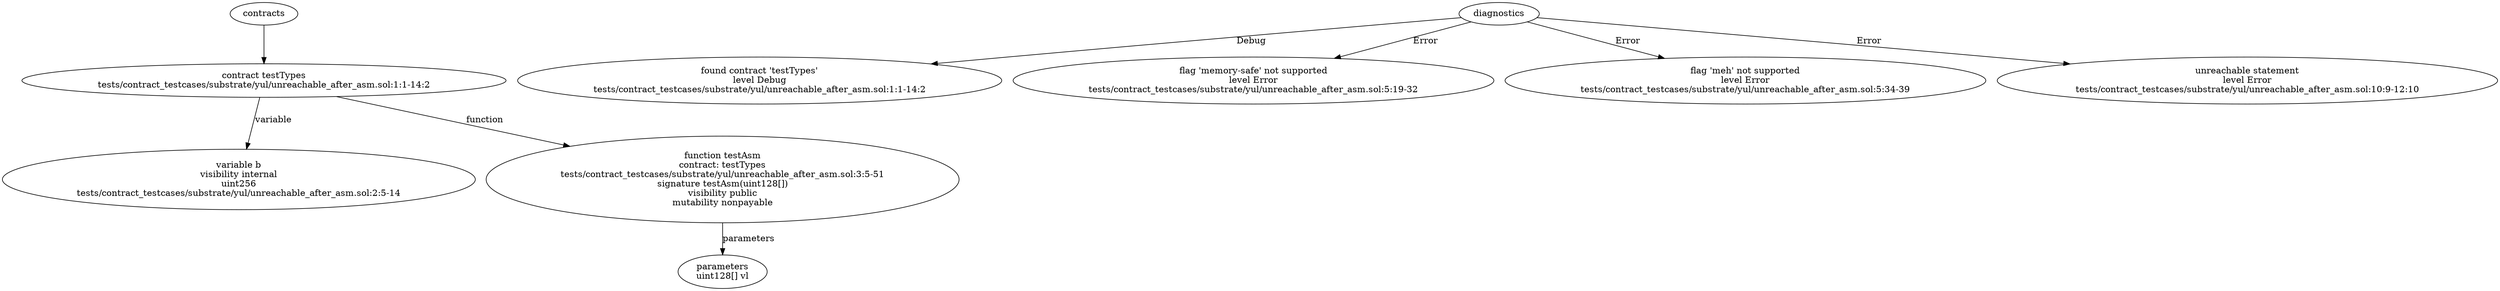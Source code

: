 strict digraph "tests/contract_testcases/substrate/yul/unreachable_after_asm.sol" {
	contract [label="contract testTypes\ntests/contract_testcases/substrate/yul/unreachable_after_asm.sol:1:1-14:2"]
	var [label="variable b\nvisibility internal\nuint256\ntests/contract_testcases/substrate/yul/unreachable_after_asm.sol:2:5-14"]
	testAsm [label="function testAsm\ncontract: testTypes\ntests/contract_testcases/substrate/yul/unreachable_after_asm.sol:3:5-51\nsignature testAsm(uint128[])\nvisibility public\nmutability nonpayable"]
	parameters [label="parameters\nuint128[] vl"]
	diagnostic [label="found contract 'testTypes'\nlevel Debug\ntests/contract_testcases/substrate/yul/unreachable_after_asm.sol:1:1-14:2"]
	diagnostic_7 [label="flag 'memory-safe' not supported\nlevel Error\ntests/contract_testcases/substrate/yul/unreachable_after_asm.sol:5:19-32"]
	diagnostic_8 [label="flag 'meh' not supported\nlevel Error\ntests/contract_testcases/substrate/yul/unreachable_after_asm.sol:5:34-39"]
	diagnostic_9 [label="unreachable statement\nlevel Error\ntests/contract_testcases/substrate/yul/unreachable_after_asm.sol:10:9-12:10"]
	contracts -> contract
	contract -> var [label="variable"]
	contract -> testAsm [label="function"]
	testAsm -> parameters [label="parameters"]
	diagnostics -> diagnostic [label="Debug"]
	diagnostics -> diagnostic_7 [label="Error"]
	diagnostics -> diagnostic_8 [label="Error"]
	diagnostics -> diagnostic_9 [label="Error"]
}
